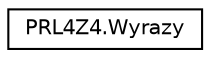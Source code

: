 digraph "Graphical Class Hierarchy"
{
  edge [fontname="Helvetica",fontsize="10",labelfontname="Helvetica",labelfontsize="10"];
  node [fontname="Helvetica",fontsize="10",shape=record];
  rankdir="LR";
  Node0 [label="PRL4Z4.Wyrazy",height=0.2,width=0.4,color="black", fillcolor="white", style="filled",URL="$classPRL4Z4_1_1Wyrazy.html"];
}
